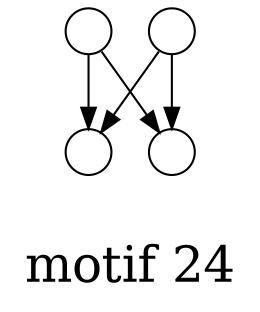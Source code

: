 /*****
motif 24
*****/

digraph G {
  graph [splines=false overlap=false]
  node  [shape=ellipse, width=0.3, height=0.3, label=""]
  0 ;
  1 ;
  2 ;
  3 ;
  0 -> 1;
  0 -> 2;
  3 -> 1;
  3 -> 2;
  label = "\nmotif 24\n";  fontsize=24;
}
